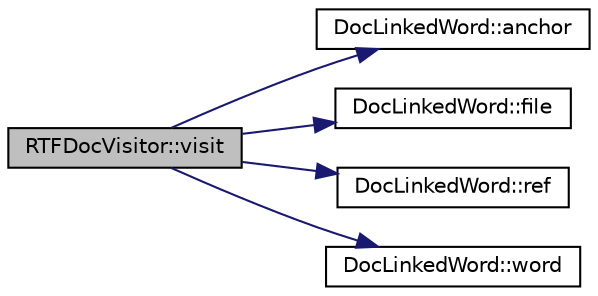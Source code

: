 digraph "RTFDocVisitor::visit"
{
 // LATEX_PDF_SIZE
  edge [fontname="Helvetica",fontsize="10",labelfontname="Helvetica",labelfontsize="10"];
  node [fontname="Helvetica",fontsize="10",shape=record];
  rankdir="LR";
  Node1 [label="RTFDocVisitor::visit",height=0.2,width=0.4,color="black", fillcolor="grey75", style="filled", fontcolor="black",tooltip=" "];
  Node1 -> Node2 [color="midnightblue",fontsize="10",style="solid"];
  Node2 [label="DocLinkedWord::anchor",height=0.2,width=0.4,color="black", fillcolor="white", style="filled",URL="$classDocLinkedWord.html#aa660e6600aa99dc591e1c7cc915f6d7c",tooltip=" "];
  Node1 -> Node3 [color="midnightblue",fontsize="10",style="solid"];
  Node3 [label="DocLinkedWord::file",height=0.2,width=0.4,color="black", fillcolor="white", style="filled",URL="$classDocLinkedWord.html#a87a6514222a5dc65f0fe4420c916d3be",tooltip=" "];
  Node1 -> Node4 [color="midnightblue",fontsize="10",style="solid"];
  Node4 [label="DocLinkedWord::ref",height=0.2,width=0.4,color="black", fillcolor="white", style="filled",URL="$classDocLinkedWord.html#a956ecf12c5e819f4cb3d1d742e0779c2",tooltip=" "];
  Node1 -> Node5 [color="midnightblue",fontsize="10",style="solid"];
  Node5 [label="DocLinkedWord::word",height=0.2,width=0.4,color="black", fillcolor="white", style="filled",URL="$classDocLinkedWord.html#a99a9908a9068fadb25871975cc41a507",tooltip=" "];
}
